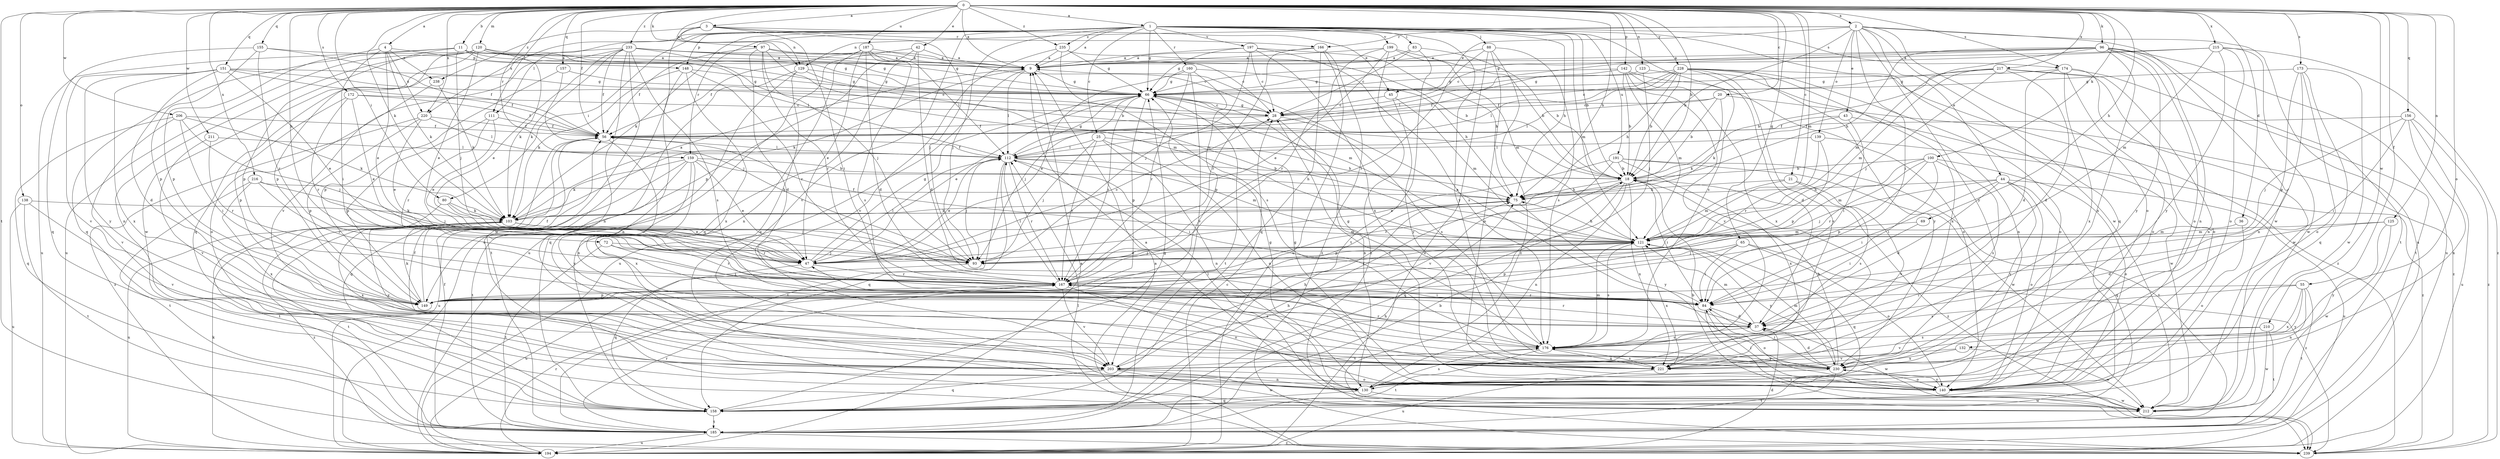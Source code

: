 strict digraph  {
0;
1;
2;
3;
4;
9;
11;
18;
20;
21;
25;
28;
36;
37;
42;
43;
44;
45;
47;
55;
56;
65;
66;
69;
72;
75;
80;
83;
84;
88;
93;
96;
97;
100;
103;
111;
112;
120;
121;
123;
125;
129;
130;
132;
138;
139;
140;
142;
148;
149;
151;
155;
156;
157;
158;
159;
160;
166;
167;
172;
173;
174;
176;
185;
187;
191;
194;
197;
199;
203;
206;
210;
211;
212;
215;
216;
217;
220;
221;
228;
230;
233;
235;
238;
239;
0 -> 1  [label=a];
0 -> 2  [label=a];
0 -> 3  [label=a];
0 -> 4  [label=a];
0 -> 9  [label=a];
0 -> 11  [label=b];
0 -> 18  [label=b];
0 -> 20  [label=c];
0 -> 21  [label=c];
0 -> 36  [label=d];
0 -> 42  [label=e];
0 -> 55  [label=f];
0 -> 56  [label=f];
0 -> 65  [label=g];
0 -> 69  [label=h];
0 -> 72  [label=h];
0 -> 75  [label=h];
0 -> 80  [label=i];
0 -> 96  [label=k];
0 -> 97  [label=k];
0 -> 100  [label=k];
0 -> 103  [label=k];
0 -> 111  [label=l];
0 -> 120  [label=m];
0 -> 121  [label=m];
0 -> 123  [label=n];
0 -> 125  [label=n];
0 -> 129  [label=n];
0 -> 132  [label=o];
0 -> 138  [label=o];
0 -> 142  [label=p];
0 -> 151  [label=q];
0 -> 155  [label=q];
0 -> 156  [label=q];
0 -> 157  [label=q];
0 -> 159  [label=r];
0 -> 172  [label=s];
0 -> 173  [label=s];
0 -> 174  [label=s];
0 -> 185  [label=t];
0 -> 187  [label=u];
0 -> 206  [label=w];
0 -> 210  [label=w];
0 -> 211  [label=w];
0 -> 215  [label=x];
0 -> 216  [label=x];
0 -> 217  [label=x];
0 -> 220  [label=x];
0 -> 228  [label=y];
0 -> 233  [label=z];
0 -> 235  [label=z];
1 -> 9  [label=a];
1 -> 18  [label=b];
1 -> 25  [label=c];
1 -> 66  [label=g];
1 -> 75  [label=h];
1 -> 80  [label=i];
1 -> 83  [label=i];
1 -> 88  [label=j];
1 -> 93  [label=j];
1 -> 103  [label=k];
1 -> 111  [label=l];
1 -> 121  [label=m];
1 -> 148  [label=p];
1 -> 159  [label=r];
1 -> 160  [label=r];
1 -> 174  [label=s];
1 -> 176  [label=s];
1 -> 191  [label=u];
1 -> 197  [label=v];
1 -> 199  [label=v];
1 -> 203  [label=v];
1 -> 212  [label=w];
1 -> 220  [label=x];
1 -> 230  [label=y];
1 -> 235  [label=z];
2 -> 18  [label=b];
2 -> 43  [label=e];
2 -> 44  [label=e];
2 -> 45  [label=e];
2 -> 84  [label=i];
2 -> 129  [label=n];
2 -> 139  [label=o];
2 -> 140  [label=o];
2 -> 158  [label=q];
2 -> 166  [label=r];
2 -> 194  [label=u];
2 -> 212  [label=w];
2 -> 230  [label=y];
3 -> 45  [label=e];
3 -> 84  [label=i];
3 -> 93  [label=j];
3 -> 129  [label=n];
3 -> 166  [label=r];
3 -> 194  [label=u];
3 -> 238  [label=z];
4 -> 47  [label=e];
4 -> 84  [label=i];
4 -> 103  [label=k];
4 -> 148  [label=p];
4 -> 149  [label=p];
4 -> 220  [label=x];
4 -> 238  [label=z];
9 -> 66  [label=g];
9 -> 103  [label=k];
9 -> 112  [label=l];
9 -> 194  [label=u];
11 -> 9  [label=a];
11 -> 18  [label=b];
11 -> 66  [label=g];
11 -> 93  [label=j];
11 -> 149  [label=p];
11 -> 158  [label=q];
11 -> 194  [label=u];
18 -> 75  [label=h];
18 -> 84  [label=i];
18 -> 130  [label=n];
18 -> 158  [label=q];
18 -> 167  [label=r];
18 -> 221  [label=x];
18 -> 239  [label=z];
20 -> 18  [label=b];
20 -> 28  [label=c];
20 -> 103  [label=k];
20 -> 112  [label=l];
20 -> 239  [label=z];
21 -> 75  [label=h];
21 -> 121  [label=m];
21 -> 176  [label=s];
21 -> 203  [label=v];
25 -> 75  [label=h];
25 -> 93  [label=j];
25 -> 112  [label=l];
25 -> 130  [label=n];
25 -> 140  [label=o];
25 -> 167  [label=r];
28 -> 56  [label=f];
28 -> 66  [label=g];
28 -> 130  [label=n];
28 -> 176  [label=s];
36 -> 121  [label=m];
36 -> 140  [label=o];
37 -> 121  [label=m];
37 -> 167  [label=r];
37 -> 176  [label=s];
37 -> 212  [label=w];
42 -> 9  [label=a];
42 -> 37  [label=d];
42 -> 149  [label=p];
42 -> 158  [label=q];
42 -> 194  [label=u];
43 -> 56  [label=f];
43 -> 84  [label=i];
43 -> 103  [label=k];
43 -> 212  [label=w];
44 -> 37  [label=d];
44 -> 75  [label=h];
44 -> 84  [label=i];
44 -> 93  [label=j];
44 -> 140  [label=o];
44 -> 158  [label=q];
44 -> 194  [label=u];
44 -> 230  [label=y];
45 -> 28  [label=c];
45 -> 121  [label=m];
45 -> 230  [label=y];
47 -> 28  [label=c];
47 -> 66  [label=g];
47 -> 112  [label=l];
47 -> 158  [label=q];
47 -> 167  [label=r];
55 -> 84  [label=i];
55 -> 130  [label=n];
55 -> 176  [label=s];
55 -> 185  [label=t];
55 -> 221  [label=x];
55 -> 230  [label=y];
56 -> 112  [label=l];
56 -> 158  [label=q];
56 -> 221  [label=x];
65 -> 84  [label=i];
65 -> 93  [label=j];
65 -> 140  [label=o];
65 -> 149  [label=p];
65 -> 239  [label=z];
66 -> 28  [label=c];
66 -> 47  [label=e];
66 -> 93  [label=j];
66 -> 149  [label=p];
66 -> 167  [label=r];
66 -> 185  [label=t];
69 -> 84  [label=i];
69 -> 121  [label=m];
72 -> 84  [label=i];
72 -> 93  [label=j];
72 -> 167  [label=r];
72 -> 185  [label=t];
75 -> 103  [label=k];
75 -> 149  [label=p];
75 -> 230  [label=y];
80 -> 47  [label=e];
80 -> 93  [label=j];
80 -> 103  [label=k];
80 -> 185  [label=t];
83 -> 9  [label=a];
83 -> 18  [label=b];
83 -> 28  [label=c];
83 -> 185  [label=t];
84 -> 9  [label=a];
84 -> 37  [label=d];
84 -> 140  [label=o];
84 -> 167  [label=r];
84 -> 239  [label=z];
88 -> 9  [label=a];
88 -> 140  [label=o];
88 -> 167  [label=r];
88 -> 176  [label=s];
88 -> 194  [label=u];
88 -> 239  [label=z];
93 -> 194  [label=u];
96 -> 9  [label=a];
96 -> 28  [label=c];
96 -> 75  [label=h];
96 -> 112  [label=l];
96 -> 121  [label=m];
96 -> 130  [label=n];
96 -> 140  [label=o];
96 -> 185  [label=t];
96 -> 194  [label=u];
96 -> 221  [label=x];
96 -> 230  [label=y];
97 -> 9  [label=a];
97 -> 28  [label=c];
97 -> 37  [label=d];
97 -> 56  [label=f];
97 -> 93  [label=j];
97 -> 121  [label=m];
97 -> 167  [label=r];
100 -> 18  [label=b];
100 -> 84  [label=i];
100 -> 121  [label=m];
100 -> 140  [label=o];
100 -> 149  [label=p];
100 -> 167  [label=r];
100 -> 176  [label=s];
103 -> 9  [label=a];
103 -> 121  [label=m];
103 -> 167  [label=r];
103 -> 185  [label=t];
103 -> 194  [label=u];
103 -> 221  [label=x];
103 -> 230  [label=y];
103 -> 239  [label=z];
111 -> 47  [label=e];
111 -> 56  [label=f];
111 -> 149  [label=p];
111 -> 167  [label=r];
112 -> 18  [label=b];
112 -> 47  [label=e];
112 -> 56  [label=f];
112 -> 66  [label=g];
112 -> 84  [label=i];
112 -> 93  [label=j];
112 -> 121  [label=m];
112 -> 158  [label=q];
112 -> 167  [label=r];
112 -> 185  [label=t];
120 -> 9  [label=a];
120 -> 47  [label=e];
120 -> 66  [label=g];
120 -> 103  [label=k];
120 -> 112  [label=l];
120 -> 130  [label=n];
120 -> 149  [label=p];
120 -> 194  [label=u];
120 -> 212  [label=w];
121 -> 47  [label=e];
121 -> 56  [label=f];
121 -> 75  [label=h];
121 -> 93  [label=j];
121 -> 158  [label=q];
121 -> 167  [label=r];
121 -> 176  [label=s];
121 -> 221  [label=x];
121 -> 230  [label=y];
123 -> 66  [label=g];
123 -> 93  [label=j];
123 -> 130  [label=n];
125 -> 37  [label=d];
125 -> 121  [label=m];
125 -> 212  [label=w];
125 -> 230  [label=y];
129 -> 66  [label=g];
129 -> 121  [label=m];
129 -> 140  [label=o];
129 -> 158  [label=q];
129 -> 185  [label=t];
130 -> 66  [label=g];
130 -> 112  [label=l];
130 -> 158  [label=q];
130 -> 176  [label=s];
130 -> 212  [label=w];
132 -> 203  [label=v];
132 -> 212  [label=w];
132 -> 221  [label=x];
138 -> 103  [label=k];
138 -> 185  [label=t];
138 -> 194  [label=u];
138 -> 203  [label=v];
139 -> 112  [label=l];
139 -> 149  [label=p];
139 -> 167  [label=r];
139 -> 239  [label=z];
140 -> 28  [label=c];
140 -> 66  [label=g];
140 -> 84  [label=i];
140 -> 212  [label=w];
140 -> 230  [label=y];
142 -> 18  [label=b];
142 -> 56  [label=f];
142 -> 66  [label=g];
142 -> 121  [label=m];
142 -> 140  [label=o];
142 -> 203  [label=v];
142 -> 221  [label=x];
148 -> 66  [label=g];
148 -> 103  [label=k];
148 -> 130  [label=n];
148 -> 167  [label=r];
148 -> 221  [label=x];
149 -> 56  [label=f];
149 -> 103  [label=k];
151 -> 28  [label=c];
151 -> 37  [label=d];
151 -> 47  [label=e];
151 -> 56  [label=f];
151 -> 66  [label=g];
151 -> 203  [label=v];
151 -> 221  [label=x];
151 -> 230  [label=y];
155 -> 9  [label=a];
155 -> 56  [label=f];
155 -> 149  [label=p];
155 -> 158  [label=q];
155 -> 167  [label=r];
156 -> 56  [label=f];
156 -> 84  [label=i];
156 -> 93  [label=j];
156 -> 130  [label=n];
156 -> 194  [label=u];
156 -> 239  [label=z];
157 -> 66  [label=g];
157 -> 93  [label=j];
157 -> 149  [label=p];
158 -> 66  [label=g];
158 -> 75  [label=h];
158 -> 185  [label=t];
159 -> 18  [label=b];
159 -> 47  [label=e];
159 -> 75  [label=h];
159 -> 103  [label=k];
159 -> 185  [label=t];
159 -> 194  [label=u];
159 -> 203  [label=v];
159 -> 221  [label=x];
160 -> 47  [label=e];
160 -> 66  [label=g];
160 -> 75  [label=h];
160 -> 149  [label=p];
160 -> 167  [label=r];
160 -> 203  [label=v];
166 -> 9  [label=a];
166 -> 158  [label=q];
166 -> 167  [label=r];
166 -> 194  [label=u];
166 -> 239  [label=z];
167 -> 84  [label=i];
167 -> 112  [label=l];
167 -> 140  [label=o];
167 -> 149  [label=p];
167 -> 203  [label=v];
172 -> 28  [label=c];
172 -> 47  [label=e];
172 -> 56  [label=f];
172 -> 149  [label=p];
172 -> 167  [label=r];
173 -> 66  [label=g];
173 -> 130  [label=n];
173 -> 140  [label=o];
173 -> 149  [label=p];
173 -> 158  [label=q];
173 -> 212  [label=w];
174 -> 37  [label=d];
174 -> 66  [label=g];
174 -> 140  [label=o];
174 -> 185  [label=t];
174 -> 212  [label=w];
174 -> 221  [label=x];
176 -> 66  [label=g];
176 -> 121  [label=m];
176 -> 167  [label=r];
176 -> 185  [label=t];
176 -> 203  [label=v];
176 -> 221  [label=x];
176 -> 230  [label=y];
185 -> 18  [label=b];
185 -> 56  [label=f];
185 -> 75  [label=h];
185 -> 167  [label=r];
185 -> 194  [label=u];
185 -> 239  [label=z];
187 -> 9  [label=a];
187 -> 37  [label=d];
187 -> 47  [label=e];
187 -> 56  [label=f];
187 -> 112  [label=l];
187 -> 130  [label=n];
187 -> 176  [label=s];
191 -> 18  [label=b];
191 -> 47  [label=e];
191 -> 185  [label=t];
191 -> 203  [label=v];
191 -> 212  [label=w];
191 -> 221  [label=x];
194 -> 9  [label=a];
194 -> 28  [label=c];
194 -> 37  [label=d];
194 -> 103  [label=k];
194 -> 167  [label=r];
197 -> 9  [label=a];
197 -> 28  [label=c];
197 -> 66  [label=g];
197 -> 75  [label=h];
197 -> 93  [label=j];
197 -> 176  [label=s];
197 -> 221  [label=x];
199 -> 9  [label=a];
199 -> 18  [label=b];
199 -> 47  [label=e];
199 -> 121  [label=m];
199 -> 167  [label=r];
199 -> 239  [label=z];
203 -> 56  [label=f];
203 -> 75  [label=h];
203 -> 130  [label=n];
203 -> 140  [label=o];
203 -> 158  [label=q];
203 -> 212  [label=w];
206 -> 56  [label=f];
206 -> 84  [label=i];
206 -> 93  [label=j];
206 -> 103  [label=k];
206 -> 158  [label=q];
206 -> 203  [label=v];
210 -> 176  [label=s];
210 -> 185  [label=t];
210 -> 203  [label=v];
210 -> 212  [label=w];
211 -> 112  [label=l];
211 -> 167  [label=r];
211 -> 203  [label=v];
212 -> 9  [label=a];
212 -> 18  [label=b];
215 -> 9  [label=a];
215 -> 66  [label=g];
215 -> 121  [label=m];
215 -> 140  [label=o];
215 -> 212  [label=w];
215 -> 230  [label=y];
215 -> 239  [label=z];
216 -> 75  [label=h];
216 -> 93  [label=j];
216 -> 167  [label=r];
216 -> 185  [label=t];
216 -> 221  [label=x];
217 -> 18  [label=b];
217 -> 37  [label=d];
217 -> 66  [label=g];
217 -> 93  [label=j];
217 -> 121  [label=m];
217 -> 130  [label=n];
217 -> 140  [label=o];
220 -> 47  [label=e];
220 -> 56  [label=f];
220 -> 112  [label=l];
220 -> 149  [label=p];
220 -> 239  [label=z];
221 -> 176  [label=s];
221 -> 194  [label=u];
228 -> 18  [label=b];
228 -> 28  [label=c];
228 -> 37  [label=d];
228 -> 56  [label=f];
228 -> 66  [label=g];
228 -> 75  [label=h];
228 -> 112  [label=l];
228 -> 140  [label=o];
228 -> 203  [label=v];
228 -> 221  [label=x];
228 -> 230  [label=y];
228 -> 239  [label=z];
230 -> 18  [label=b];
230 -> 37  [label=d];
230 -> 47  [label=e];
230 -> 84  [label=i];
230 -> 121  [label=m];
230 -> 130  [label=n];
230 -> 140  [label=o];
230 -> 185  [label=t];
233 -> 9  [label=a];
233 -> 28  [label=c];
233 -> 47  [label=e];
233 -> 56  [label=f];
233 -> 66  [label=g];
233 -> 103  [label=k];
233 -> 121  [label=m];
233 -> 130  [label=n];
233 -> 158  [label=q];
233 -> 176  [label=s];
233 -> 203  [label=v];
233 -> 212  [label=w];
235 -> 9  [label=a];
235 -> 18  [label=b];
235 -> 66  [label=g];
235 -> 176  [label=s];
235 -> 203  [label=v];
238 -> 103  [label=k];
238 -> 140  [label=o];
239 -> 9  [label=a];
239 -> 112  [label=l];
}
